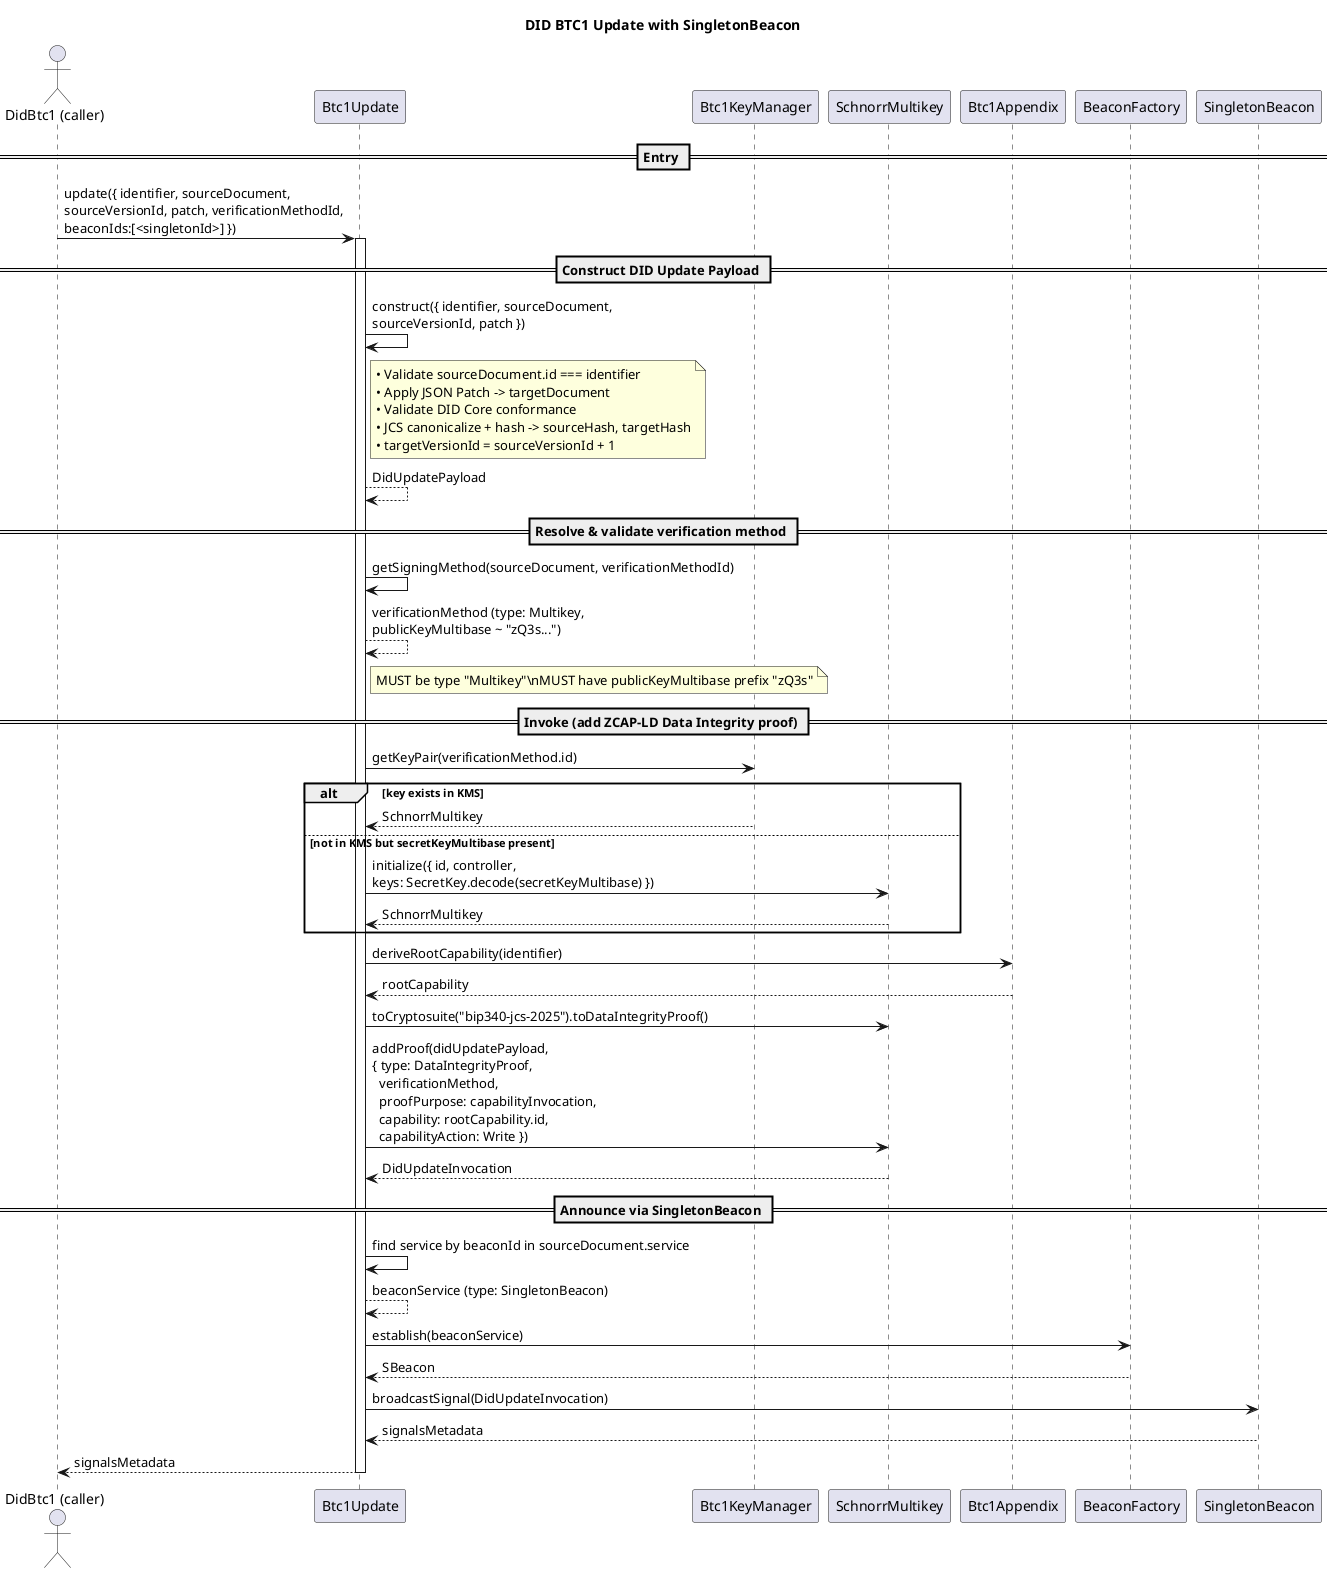@startuml DID BTC1 Update – SingletonBeacon
title DID BTC1 Update with SingletonBeacon

actor "DidBtc1 (caller)" as Client
participant "Btc1Update" as Update
participant "Btc1KeyManager" as KMS
participant "SchnorrMultikey" as Multi
participant "Btc1Appendix" as Appendix
participant "BeaconFactory" as Factory
participant "SingletonBeacon" as SBeacon

== Entry ==
Client -> Update: update({ identifier, sourceDocument,\nsourceVersionId, patch, verificationMethodId,\nbeaconIds:[<singletonId>] })
activate Update

== Construct DID Update Payload ==
Update -> Update: construct({ identifier, sourceDocument,\nsourceVersionId, patch })
note right of Update
  • Validate sourceDocument.id === identifier
  • Apply JSON Patch -> targetDocument
  • Validate DID Core conformance
  • JCS canonicalize + hash -> sourceHash, targetHash
  • targetVersionId = sourceVersionId + 1
end note
Update --> Update: DidUpdatePayload

== Resolve & validate verification method ==
Update -> Update: getSigningMethod(sourceDocument, verificationMethodId)
Update --> Update: verificationMethod (type: Multikey,\npublicKeyMultibase ~ "zQ3s...")
note right of Update
  MUST be type "Multikey"\nMUST have publicKeyMultibase prefix "zQ3s"
end note

== Invoke (add ZCAP-LD Data Integrity proof) ==
Update -> KMS: getKeyPair(verificationMethod.id)
alt key exists in KMS
  KMS --> Update: SchnorrMultikey
else not in KMS but secretKeyMultibase present
  Update -> Multi: initialize({ id, controller,\nkeys: SecretKey.decode(secretKeyMultibase) })
  Multi --> Update: SchnorrMultikey
end
Update -> Appendix: deriveRootCapability(identifier)
Appendix --> Update: rootCapability
Update -> Multi: toCryptosuite("bip340-jcs-2025").toDataIntegrityProof()
Update -> Multi: addProof(didUpdatePayload,\n{ type: DataIntegrityProof,\n  verificationMethod,\n  proofPurpose: capabilityInvocation,\n  capability: rootCapability.id,\n  capabilityAction: Write })
Multi --> Update: DidUpdateInvocation

== Announce via SingletonBeacon ==
Update -> Update: find service by beaconId in sourceDocument.service
Update --> Update: beaconService (type: SingletonBeacon)
Update -> Factory: establish(beaconService)
Factory --> Update: SBeacon
Update -> SBeacon: broadcastSignal(DidUpdateInvocation)
SBeacon --> Update: signalsMetadata

Update --> Client: signalsMetadata
deactivate Update
@enduml

